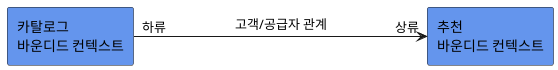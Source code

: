 @startuml

skinparam nodesep 200

rectangle "카탈로그\n바운디드 컨텍스트" as a #CornflowerBlue
rectangle "추천\n바운디드 컨텍스트" as b #CornflowerBlue

a "하류"-right->"상류" b: 고객/공급자 관계

@enduml